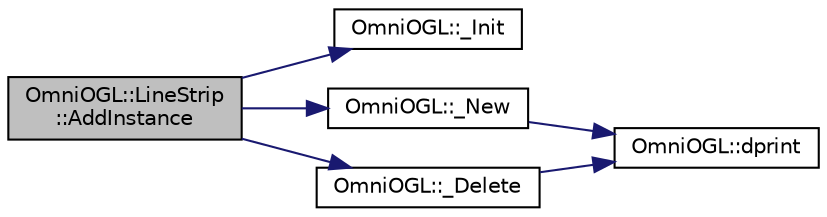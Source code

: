 digraph "OmniOGL::LineStrip::AddInstance"
{
  edge [fontname="Helvetica",fontsize="10",labelfontname="Helvetica",labelfontsize="10"];
  node [fontname="Helvetica",fontsize="10",shape=record];
  rankdir="LR";
  Node1 [label="OmniOGL::LineStrip\l::AddInstance",height=0.2,width=0.4,color="black", fillcolor="grey75", style="filled" fontcolor="black"];
  Node1 -> Node2 [color="midnightblue",fontsize="10",style="solid",fontname="Helvetica"];
  Node2 [label="OmniOGL::_Init",height=0.2,width=0.4,color="black", fillcolor="white", style="filled",URL="$namespace_omni_o_g_l.html#abe5ff24d55002e6ebffb4415d994260a",tooltip="Sets the pointer to the value -1."];
  Node1 -> Node3 [color="midnightblue",fontsize="10",style="solid",fontname="Helvetica"];
  Node3 [label="OmniOGL::_New",height=0.2,width=0.4,color="black", fillcolor="white", style="filled",URL="$namespace_omni_o_g_l.html#a5ab62a62556832433cb089126a643552",tooltip="A wrapper around the new[] keyword. Allocates the desired number of elements to the given pointer..."];
  Node3 -> Node4 [color="midnightblue",fontsize="10",style="solid",fontname="Helvetica"];
  Node4 [label="OmniOGL::dprint",height=0.2,width=0.4,color="black", fillcolor="white", style="filled",URL="$namespace_omni_o_g_l.html#a8f559408c62db097a1a918d7f58f4183",tooltip="A &quot;clone&quot; of the well-known &#39;printf()&#39; function, with the debug routed to the &#39;OutputDebugString()&#39;..."];
  Node1 -> Node5 [color="midnightblue",fontsize="10",style="solid",fontname="Helvetica"];
  Node5 [label="OmniOGL::_Delete",height=0.2,width=0.4,color="black", fillcolor="white", style="filled",URL="$namespace_omni_o_g_l.html#af63946c78a545b22592c173479c9e0e7",tooltip="A wrapper for the delete [] keyword. Always uses delete [], and not delete. para&gt;If #define RECORD_ME..."];
  Node5 -> Node4 [color="midnightblue",fontsize="10",style="solid",fontname="Helvetica"];
}
